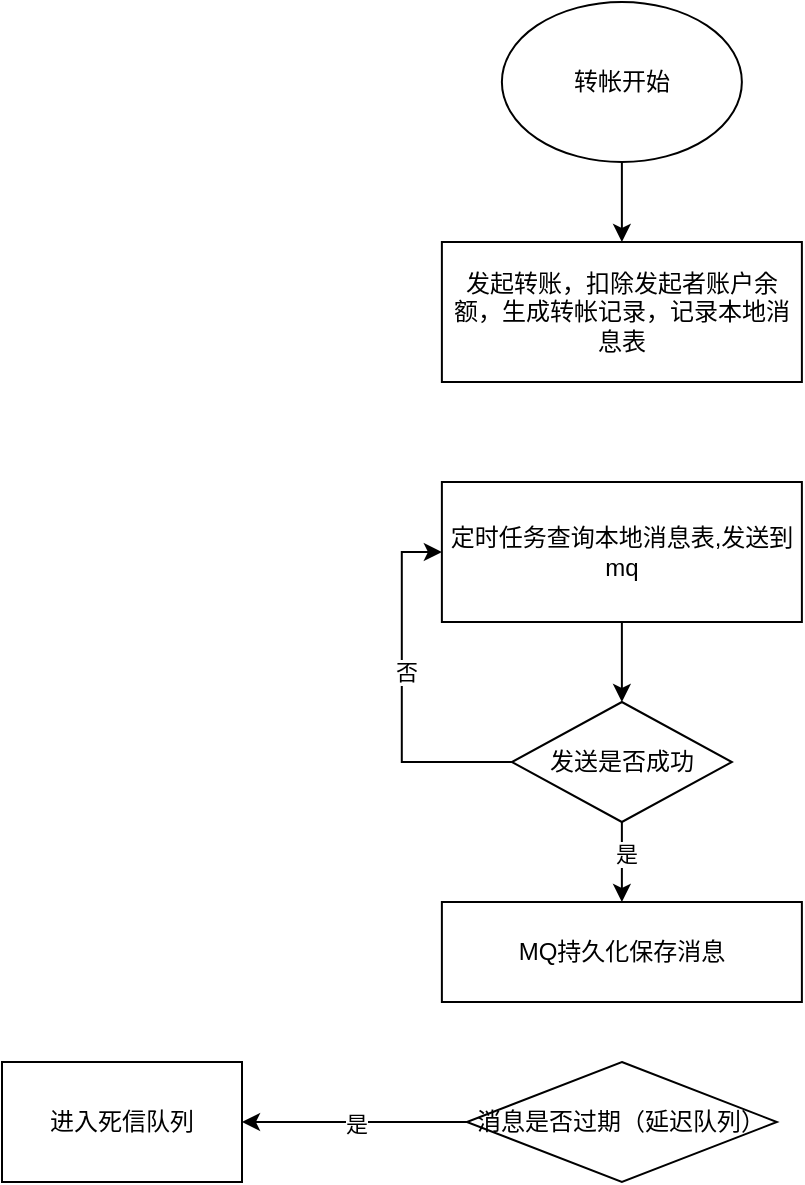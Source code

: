 <mxfile version="28.0.7">
  <diagram name="第 1 页" id="GjO0GAbTQwqVim4LTeIz">
    <mxGraphModel dx="1427" dy="825" grid="1" gridSize="10" guides="1" tooltips="1" connect="1" arrows="1" fold="1" page="1" pageScale="1" pageWidth="3300" pageHeight="4681" math="0" shadow="0">
      <root>
        <mxCell id="0" />
        <mxCell id="1" parent="0" />
        <mxCell id="SmhbG2yGJK3qt77CbI1s-3" style="edgeStyle=orthogonalEdgeStyle;rounded=0;orthogonalLoop=1;jettySize=auto;html=1;entryX=0.5;entryY=0;entryDx=0;entryDy=0;" parent="1" source="SmhbG2yGJK3qt77CbI1s-1" target="SmhbG2yGJK3qt77CbI1s-2" edge="1">
          <mxGeometry relative="1" as="geometry" />
        </mxCell>
        <mxCell id="SmhbG2yGJK3qt77CbI1s-1" value="转帐开始" style="ellipse;whiteSpace=wrap;html=1;" parent="1" vertex="1">
          <mxGeometry x="439.94" y="160" width="120" height="80" as="geometry" />
        </mxCell>
        <mxCell id="SmhbG2yGJK3qt77CbI1s-2" value="发起转账，扣除发起者账户余额，生成转帐记录，记录本地消息表" style="rounded=0;whiteSpace=wrap;html=1;" parent="1" vertex="1">
          <mxGeometry x="409.94" y="280" width="180" height="70" as="geometry" />
        </mxCell>
        <mxCell id="uqdjYC-jQz3gS75na-5R-4" style="edgeStyle=orthogonalEdgeStyle;rounded=0;orthogonalLoop=1;jettySize=auto;html=1;" edge="1" parent="1" source="SmhbG2yGJK3qt77CbI1s-4" target="uqdjYC-jQz3gS75na-5R-3">
          <mxGeometry relative="1" as="geometry" />
        </mxCell>
        <mxCell id="SmhbG2yGJK3qt77CbI1s-4" value="定时任务查询本地消息表,发送到mq" style="rounded=0;whiteSpace=wrap;html=1;" parent="1" vertex="1">
          <mxGeometry x="409.94" y="400" width="180" height="70" as="geometry" />
        </mxCell>
        <mxCell id="uqdjYC-jQz3gS75na-5R-5" style="edgeStyle=orthogonalEdgeStyle;rounded=0;orthogonalLoop=1;jettySize=auto;html=1;exitX=0;exitY=0.5;exitDx=0;exitDy=0;entryX=0;entryY=0.5;entryDx=0;entryDy=0;" edge="1" parent="1" source="uqdjYC-jQz3gS75na-5R-3" target="SmhbG2yGJK3qt77CbI1s-4">
          <mxGeometry relative="1" as="geometry" />
        </mxCell>
        <mxCell id="uqdjYC-jQz3gS75na-5R-6" value="否" style="edgeLabel;html=1;align=center;verticalAlign=middle;resizable=0;points=[];" vertex="1" connectable="0" parent="uqdjYC-jQz3gS75na-5R-5">
          <mxGeometry x="0.112" y="-2" relative="1" as="geometry">
            <mxPoint as="offset" />
          </mxGeometry>
        </mxCell>
        <mxCell id="uqdjYC-jQz3gS75na-5R-9" style="edgeStyle=orthogonalEdgeStyle;rounded=0;orthogonalLoop=1;jettySize=auto;html=1;exitX=0.5;exitY=1;exitDx=0;exitDy=0;entryX=0.5;entryY=0;entryDx=0;entryDy=0;" edge="1" parent="1" source="uqdjYC-jQz3gS75na-5R-3" target="uqdjYC-jQz3gS75na-5R-8">
          <mxGeometry relative="1" as="geometry" />
        </mxCell>
        <mxCell id="uqdjYC-jQz3gS75na-5R-10" value="是" style="edgeLabel;html=1;align=center;verticalAlign=middle;resizable=0;points=[];" vertex="1" connectable="0" parent="uqdjYC-jQz3gS75na-5R-9">
          <mxGeometry x="-0.221" y="2" relative="1" as="geometry">
            <mxPoint as="offset" />
          </mxGeometry>
        </mxCell>
        <mxCell id="uqdjYC-jQz3gS75na-5R-3" value="发送是否成功" style="rhombus;whiteSpace=wrap;html=1;" vertex="1" parent="1">
          <mxGeometry x="444.94" y="510" width="110" height="60" as="geometry" />
        </mxCell>
        <mxCell id="uqdjYC-jQz3gS75na-5R-8" value="MQ持久化保存消息" style="rounded=0;whiteSpace=wrap;html=1;" vertex="1" parent="1">
          <mxGeometry x="409.94" y="610" width="180" height="50" as="geometry" />
        </mxCell>
        <mxCell id="uqdjYC-jQz3gS75na-5R-14" style="edgeStyle=orthogonalEdgeStyle;rounded=0;orthogonalLoop=1;jettySize=auto;html=1;exitX=0;exitY=0.5;exitDx=0;exitDy=0;" edge="1" parent="1" source="uqdjYC-jQz3gS75na-5R-12" target="uqdjYC-jQz3gS75na-5R-13">
          <mxGeometry relative="1" as="geometry" />
        </mxCell>
        <mxCell id="uqdjYC-jQz3gS75na-5R-19" value="是" style="edgeLabel;html=1;align=center;verticalAlign=middle;resizable=0;points=[];" vertex="1" connectable="0" parent="uqdjYC-jQz3gS75na-5R-14">
          <mxGeometry x="-0.016" y="1" relative="1" as="geometry">
            <mxPoint as="offset" />
          </mxGeometry>
        </mxCell>
        <mxCell id="uqdjYC-jQz3gS75na-5R-12" value="消息是否过期（延迟队列）" style="rhombus;whiteSpace=wrap;html=1;" vertex="1" parent="1">
          <mxGeometry x="422.44" y="690" width="155" height="60" as="geometry" />
        </mxCell>
        <mxCell id="uqdjYC-jQz3gS75na-5R-13" value="进入死信队列" style="rounded=0;whiteSpace=wrap;html=1;" vertex="1" parent="1">
          <mxGeometry x="190" y="690" width="120" height="60" as="geometry" />
        </mxCell>
      </root>
    </mxGraphModel>
  </diagram>
</mxfile>
